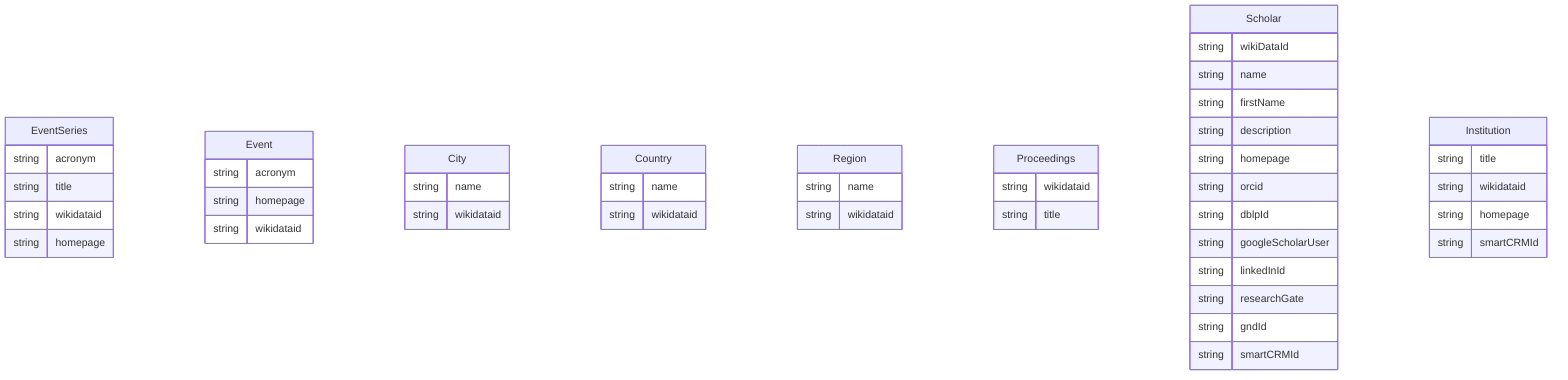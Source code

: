 erDiagram
EventSeries {
    string acronym  
    string title  
    string wikidataid  
    string homepage  
}
Event {
    string acronym  
    string homepage  
    string wikidataid  
}
City {
    string name  
    string wikidataid  
}
Country {
    string name  
    string wikidataid  
}
Region {
    string name  
    string wikidataid  
}
Proceedings {
    string wikidataid  
    string title  
}
Scholar {
    string wikiDataId  
    string name  
    string firstName  
    string description  
    string homepage  
    string orcid  
    string dblpId  
    string googleScholarUser  
    string linkedInId  
    string researchGate  
    string gndId  
    string smartCRMId  
}
Institution {
    string title  
    string wikidataid  
    string homepage  
    string smartCRMId  
}
